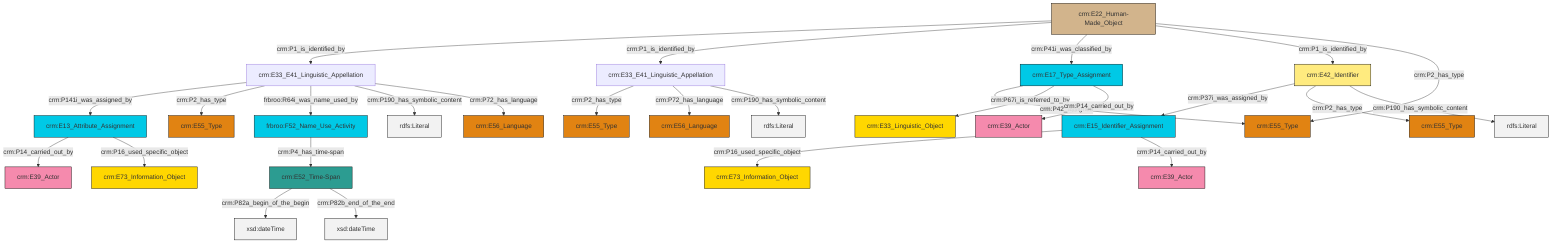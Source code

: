 graph TD
classDef Literal fill:#f2f2f2,stroke:#000000;
classDef CRM_Entity fill:#FFFFFF,stroke:#000000;
classDef Temporal_Entity fill:#00C9E6, stroke:#000000;
classDef Type fill:#E18312, stroke:#000000;
classDef Time-Span fill:#2C9C91, stroke:#000000;
classDef Appellation fill:#FFEB7F, stroke:#000000;
classDef Place fill:#008836, stroke:#000000;
classDef Persistent_Item fill:#B266B2, stroke:#000000;
classDef Conceptual_Object fill:#FFD700, stroke:#000000;
classDef Physical_Thing fill:#D2B48C, stroke:#000000;
classDef Actor fill:#f58aad, stroke:#000000;
classDef PC_Classes fill:#4ce600, stroke:#000000;
classDef Multi fill:#cccccc,stroke:#000000;

4["crm:E15_Identifier_Assignment"]:::Temporal_Entity -->|crm:P16_used_specific_object| 5["crm:E73_Information_Object"]:::Conceptual_Object
6["crm:E33_E41_Linguistic_Appellation"]:::Default -->|crm:P141i_was_assigned_by| 7["crm:E13_Attribute_Assignment"]:::Temporal_Entity
10["crm:E22_Human-Made_Object"]:::Physical_Thing -->|crm:P1_is_identified_by| 6["crm:E33_E41_Linguistic_Appellation"]:::Default
10["crm:E22_Human-Made_Object"]:::Physical_Thing -->|crm:P1_is_identified_by| 2["crm:E33_E41_Linguistic_Appellation"]:::Default
4["crm:E15_Identifier_Assignment"]:::Temporal_Entity -->|crm:P14_carried_out_by| 8["crm:E39_Actor"]:::Actor
16["crm:E42_Identifier"]:::Appellation -->|crm:P37i_was_assigned_by| 4["crm:E15_Identifier_Assignment"]:::Temporal_Entity
19["crm:E17_Type_Assignment"]:::Temporal_Entity -->|crm:P42_assigned| 20["crm:E55_Type"]:::Type
6["crm:E33_E41_Linguistic_Appellation"]:::Default -->|crm:P2_has_type| 11["crm:E55_Type"]:::Type
2["crm:E33_E41_Linguistic_Appellation"]:::Default -->|crm:P2_has_type| 23["crm:E55_Type"]:::Type
16["crm:E42_Identifier"]:::Appellation -->|crm:P2_has_type| 26["crm:E55_Type"]:::Type
27["frbroo:F52_Name_Use_Activity"]:::Temporal_Entity -->|crm:P4_has_time-span| 17["crm:E52_Time-Span"]:::Time-Span
7["crm:E13_Attribute_Assignment"]:::Temporal_Entity -->|crm:P14_carried_out_by| 30["crm:E39_Actor"]:::Actor
10["crm:E22_Human-Made_Object"]:::Physical_Thing -->|crm:P41i_was_classified_by| 19["crm:E17_Type_Assignment"]:::Temporal_Entity
6["crm:E33_E41_Linguistic_Appellation"]:::Default -->|frbroo:R64i_was_name_used_by| 27["frbroo:F52_Name_Use_Activity"]:::Temporal_Entity
10["crm:E22_Human-Made_Object"]:::Physical_Thing -->|crm:P1_is_identified_by| 16["crm:E42_Identifier"]:::Appellation
10["crm:E22_Human-Made_Object"]:::Physical_Thing -->|crm:P2_has_type| 20["crm:E55_Type"]:::Type
7["crm:E13_Attribute_Assignment"]:::Temporal_Entity -->|crm:P16_used_specific_object| 0["crm:E73_Information_Object"]:::Conceptual_Object
19["crm:E17_Type_Assignment"]:::Temporal_Entity -->|crm:P67i_is_referred_to_by| 35["crm:E33_Linguistic_Object"]:::Conceptual_Object
6["crm:E33_E41_Linguistic_Appellation"]:::Default -->|crm:P190_has_symbolic_content| 39[rdfs:Literal]:::Literal
16["crm:E42_Identifier"]:::Appellation -->|crm:P190_has_symbolic_content| 40[rdfs:Literal]:::Literal
6["crm:E33_E41_Linguistic_Appellation"]:::Default -->|crm:P72_has_language| 21["crm:E56_Language"]:::Type
17["crm:E52_Time-Span"]:::Time-Span -->|crm:P82a_begin_of_the_begin| 41[xsd:dateTime]:::Literal
17["crm:E52_Time-Span"]:::Time-Span -->|crm:P82b_end_of_the_end| 42[xsd:dateTime]:::Literal
19["crm:E17_Type_Assignment"]:::Temporal_Entity -->|crm:P14_carried_out_by| 31["crm:E39_Actor"]:::Actor
2["crm:E33_E41_Linguistic_Appellation"]:::Default -->|crm:P72_has_language| 13["crm:E56_Language"]:::Type
2["crm:E33_E41_Linguistic_Appellation"]:::Default -->|crm:P190_has_symbolic_content| 47[rdfs:Literal]:::Literal